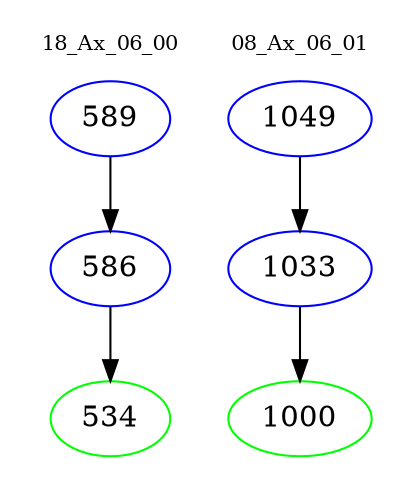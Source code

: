 digraph{
subgraph cluster_0 {
color = white
label = "18_Ax_06_00";
fontsize=10;
T0_589 [label="589", color="blue"]
T0_589 -> T0_586 [color="black"]
T0_586 [label="586", color="blue"]
T0_586 -> T0_534 [color="black"]
T0_534 [label="534", color="green"]
}
subgraph cluster_1 {
color = white
label = "08_Ax_06_01";
fontsize=10;
T1_1049 [label="1049", color="blue"]
T1_1049 -> T1_1033 [color="black"]
T1_1033 [label="1033", color="blue"]
T1_1033 -> T1_1000 [color="black"]
T1_1000 [label="1000", color="green"]
}
}
